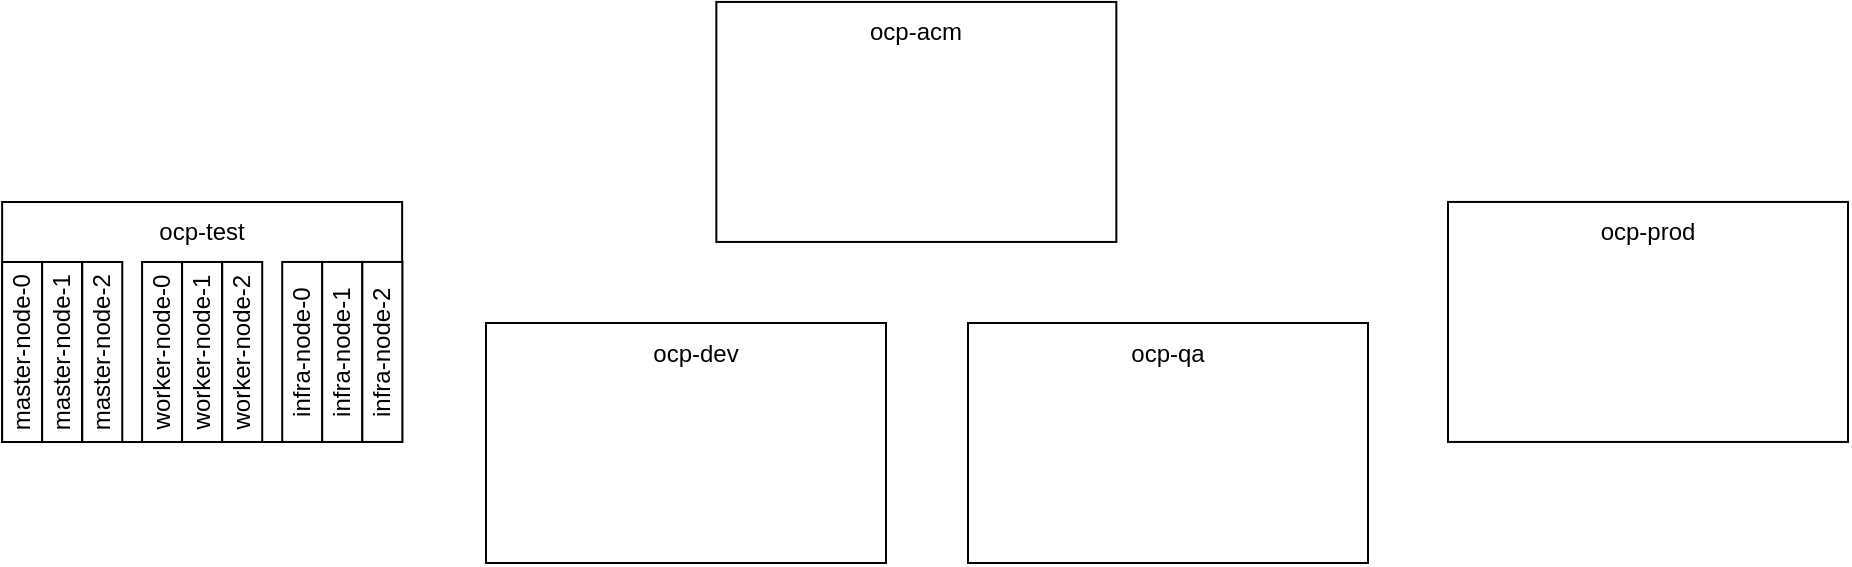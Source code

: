 <mxfile version="21.3.2" type="device" pages="2">
  <diagram name="Page-1" id="AGMMYG3deWLyK7cmoU7N">
    <mxGraphModel dx="1742" dy="531" grid="1" gridSize="10" guides="1" tooltips="1" connect="1" arrows="1" fold="1" page="1" pageScale="1" pageWidth="850" pageHeight="1100" math="0" shadow="0">
      <root>
        <mxCell id="0" />
        <mxCell id="1" parent="0" />
        <mxCell id="-EpMlEq-ts7byYcgDH_6-1" value="" style="rounded=0;whiteSpace=wrap;html=1;" vertex="1" parent="1">
          <mxGeometry x="-42.93" y="300" width="200" height="120" as="geometry" />
        </mxCell>
        <mxCell id="-EpMlEq-ts7byYcgDH_6-4" value="" style="rounded=0;whiteSpace=wrap;html=1;" vertex="1" parent="1">
          <mxGeometry x="199" y="360.5" width="200" height="120" as="geometry" />
        </mxCell>
        <mxCell id="-EpMlEq-ts7byYcgDH_6-5" value="" style="rounded=0;whiteSpace=wrap;html=1;" vertex="1" parent="1">
          <mxGeometry x="440" y="360.5" width="200" height="120" as="geometry" />
        </mxCell>
        <mxCell id="-EpMlEq-ts7byYcgDH_6-6" value="" style="rounded=0;whiteSpace=wrap;html=1;" vertex="1" parent="1">
          <mxGeometry x="680" y="299.97" width="200" height="120" as="geometry" />
        </mxCell>
        <mxCell id="-EpMlEq-ts7byYcgDH_6-7" value="" style="rounded=0;whiteSpace=wrap;html=1;" vertex="1" parent="1">
          <mxGeometry x="314.17" y="199.97" width="200" height="120" as="geometry" />
        </mxCell>
        <mxCell id="-EpMlEq-ts7byYcgDH_6-8" value="ocp-test" style="text;html=1;strokeColor=none;fillColor=none;align=center;verticalAlign=middle;whiteSpace=wrap;rounded=0;" vertex="1" parent="1">
          <mxGeometry x="27.07" y="300" width="60" height="30" as="geometry" />
        </mxCell>
        <mxCell id="-EpMlEq-ts7byYcgDH_6-10" value="ocp-dev" style="text;html=1;strokeColor=none;fillColor=none;align=center;verticalAlign=middle;whiteSpace=wrap;rounded=0;" vertex="1" parent="1">
          <mxGeometry x="274" y="360.5" width="60" height="30" as="geometry" />
        </mxCell>
        <mxCell id="-EpMlEq-ts7byYcgDH_6-11" value="ocp-qa" style="text;html=1;strokeColor=none;fillColor=none;align=center;verticalAlign=middle;whiteSpace=wrap;rounded=0;" vertex="1" parent="1">
          <mxGeometry x="510" y="360.5" width="60" height="30" as="geometry" />
        </mxCell>
        <mxCell id="-EpMlEq-ts7byYcgDH_6-12" value="ocp-prod" style="text;html=1;strokeColor=none;fillColor=none;align=center;verticalAlign=middle;whiteSpace=wrap;rounded=0;" vertex="1" parent="1">
          <mxGeometry x="750" y="299.97" width="60" height="30" as="geometry" />
        </mxCell>
        <mxCell id="-EpMlEq-ts7byYcgDH_6-13" value="ocp-acm" style="text;html=1;strokeColor=none;fillColor=none;align=center;verticalAlign=middle;whiteSpace=wrap;rounded=0;" vertex="1" parent="1">
          <mxGeometry x="384.17" y="199.97" width="60" height="30" as="geometry" />
        </mxCell>
        <mxCell id="-EpMlEq-ts7byYcgDH_6-14" value="" style="rounded=0;whiteSpace=wrap;html=1;" vertex="1" parent="1">
          <mxGeometry x="-42.93" y="330" width="20" height="90" as="geometry" />
        </mxCell>
        <mxCell id="-EpMlEq-ts7byYcgDH_6-17" value="" style="rounded=0;whiteSpace=wrap;html=1;" vertex="1" parent="1">
          <mxGeometry x="-22.93" y="330" width="20" height="90" as="geometry" />
        </mxCell>
        <mxCell id="-EpMlEq-ts7byYcgDH_6-18" value="master-node-1" style="text;html=1;strokeColor=none;fillColor=none;align=center;verticalAlign=middle;whiteSpace=wrap;rounded=0;rotation=-90;" vertex="1" parent="1">
          <mxGeometry x="-57.0" y="365.46" width="88.13" height="19.07" as="geometry" />
        </mxCell>
        <mxCell id="-EpMlEq-ts7byYcgDH_6-33" value="master-node-0" style="text;html=1;strokeColor=none;fillColor=none;align=center;verticalAlign=middle;whiteSpace=wrap;rounded=0;rotation=-90;" vertex="1" parent="1">
          <mxGeometry x="-77" y="365.46" width="88.13" height="19.07" as="geometry" />
        </mxCell>
        <mxCell id="-EpMlEq-ts7byYcgDH_6-34" value="" style="rounded=0;whiteSpace=wrap;html=1;" vertex="1" parent="1">
          <mxGeometry x="-2.86" y="329.99" width="20" height="90" as="geometry" />
        </mxCell>
        <mxCell id="-EpMlEq-ts7byYcgDH_6-35" value="master-node-2" style="text;html=1;strokeColor=none;fillColor=none;align=center;verticalAlign=middle;whiteSpace=wrap;rounded=0;rotation=-90;" vertex="1" parent="1">
          <mxGeometry x="-36.93" y="365.45" width="88.13" height="19.07" as="geometry" />
        </mxCell>
        <mxCell id="-EpMlEq-ts7byYcgDH_6-36" value="" style="rounded=0;whiteSpace=wrap;html=1;" vertex="1" parent="1">
          <mxGeometry x="27.04" y="329.99" width="20" height="90" as="geometry" />
        </mxCell>
        <mxCell id="-EpMlEq-ts7byYcgDH_6-37" value="" style="rounded=0;whiteSpace=wrap;html=1;" vertex="1" parent="1">
          <mxGeometry x="47.04" y="329.99" width="20" height="90" as="geometry" />
        </mxCell>
        <mxCell id="-EpMlEq-ts7byYcgDH_6-38" value="worker-node-1" style="text;html=1;strokeColor=none;fillColor=none;align=center;verticalAlign=middle;whiteSpace=wrap;rounded=0;rotation=-90;" vertex="1" parent="1">
          <mxGeometry x="12.97" y="365.45" width="88.13" height="19.07" as="geometry" />
        </mxCell>
        <mxCell id="-EpMlEq-ts7byYcgDH_6-39" value="worker-node-0" style="text;html=1;strokeColor=none;fillColor=none;align=center;verticalAlign=middle;whiteSpace=wrap;rounded=0;rotation=-90;" vertex="1" parent="1">
          <mxGeometry x="-7.03" y="365.45" width="88.13" height="19.07" as="geometry" />
        </mxCell>
        <mxCell id="-EpMlEq-ts7byYcgDH_6-40" value="" style="rounded=0;whiteSpace=wrap;html=1;" vertex="1" parent="1">
          <mxGeometry x="67.11" y="329.98" width="20" height="90" as="geometry" />
        </mxCell>
        <mxCell id="-EpMlEq-ts7byYcgDH_6-41" value="worker-node-2" style="text;html=1;strokeColor=none;fillColor=none;align=center;verticalAlign=middle;whiteSpace=wrap;rounded=0;rotation=-90;" vertex="1" parent="1">
          <mxGeometry x="33.04" y="365.44" width="88.13" height="19.07" as="geometry" />
        </mxCell>
        <mxCell id="-EpMlEq-ts7byYcgDH_6-42" value="" style="rounded=0;whiteSpace=wrap;html=1;" vertex="1" parent="1">
          <mxGeometry x="97.11" y="329.98" width="20" height="90" as="geometry" />
        </mxCell>
        <mxCell id="-EpMlEq-ts7byYcgDH_6-43" value="" style="rounded=0;whiteSpace=wrap;html=1;" vertex="1" parent="1">
          <mxGeometry x="117.11" y="329.98" width="20" height="90" as="geometry" />
        </mxCell>
        <mxCell id="-EpMlEq-ts7byYcgDH_6-44" value="infra-node-1" style="text;html=1;strokeColor=none;fillColor=none;align=center;verticalAlign=middle;whiteSpace=wrap;rounded=0;rotation=-90;" vertex="1" parent="1">
          <mxGeometry x="83.04" y="365.44" width="88.13" height="19.07" as="geometry" />
        </mxCell>
        <mxCell id="-EpMlEq-ts7byYcgDH_6-45" value="infra-node-0" style="text;html=1;strokeColor=none;fillColor=none;align=center;verticalAlign=middle;whiteSpace=wrap;rounded=0;rotation=-90;" vertex="1" parent="1">
          <mxGeometry x="63.04" y="365.44" width="88.13" height="19.07" as="geometry" />
        </mxCell>
        <mxCell id="-EpMlEq-ts7byYcgDH_6-46" value="" style="rounded=0;whiteSpace=wrap;html=1;" vertex="1" parent="1">
          <mxGeometry x="137.18" y="329.97" width="20" height="90" as="geometry" />
        </mxCell>
        <mxCell id="-EpMlEq-ts7byYcgDH_6-47" value="infra-node-2" style="text;html=1;strokeColor=none;fillColor=none;align=center;verticalAlign=middle;whiteSpace=wrap;rounded=0;rotation=-90;" vertex="1" parent="1">
          <mxGeometry x="103.11" y="365.43" width="88.13" height="19.07" as="geometry" />
        </mxCell>
      </root>
    </mxGraphModel>
  </diagram>
  <diagram id="EtxZ2_l-tFYJAmMD0-5v" name="Page-2">
    <mxGraphModel dx="1026" dy="611" grid="1" gridSize="10" guides="1" tooltips="1" connect="1" arrows="1" fold="1" page="1" pageScale="1" pageWidth="850" pageHeight="1100" math="0" shadow="0">
      <root>
        <mxCell id="0" />
        <mxCell id="1" parent="0" />
        <mxCell id="x5rO-5AH1n4s-soj-UQj-3" style="edgeStyle=orthogonalEdgeStyle;rounded=0;orthogonalLoop=1;jettySize=auto;html=1;" edge="1" parent="1" source="x5rO-5AH1n4s-soj-UQj-1" target="x5rO-5AH1n4s-soj-UQj-2">
          <mxGeometry relative="1" as="geometry" />
        </mxCell>
        <mxCell id="x5rO-5AH1n4s-soj-UQj-1" value="sean" style="shape=umlActor;verticalLabelPosition=bottom;verticalAlign=top;html=1;outlineConnect=0;" vertex="1" parent="1">
          <mxGeometry x="50" y="300" width="30" height="60" as="geometry" />
        </mxCell>
        <mxCell id="x5rO-5AH1n4s-soj-UQj-2" value="" style="rounded=0;whiteSpace=wrap;html=1;" vertex="1" parent="1">
          <mxGeometry x="200" y="300" width="120" height="60" as="geometry" />
        </mxCell>
        <mxCell id="x5rO-5AH1n4s-soj-UQj-4" value="Text" style="text;html=1;strokeColor=none;fillColor=none;align=center;verticalAlign=middle;whiteSpace=wrap;rounded=0;" vertex="1" parent="1">
          <mxGeometry x="110" y="300" width="60" height="30" as="geometry" />
        </mxCell>
        <mxCell id="x5rO-5AH1n4s-soj-UQj-6" value="ocp-acm" style="text;html=1;strokeColor=none;fillColor=none;align=center;verticalAlign=middle;whiteSpace=wrap;rounded=0;" vertex="1" parent="1">
          <mxGeometry x="230" y="300" width="60" height="30" as="geometry" />
        </mxCell>
      </root>
    </mxGraphModel>
  </diagram>
</mxfile>
